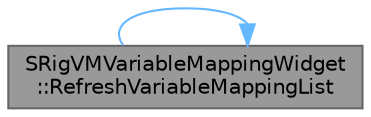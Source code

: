 digraph "SRigVMVariableMappingWidget::RefreshVariableMappingList"
{
 // INTERACTIVE_SVG=YES
 // LATEX_PDF_SIZE
  bgcolor="transparent";
  edge [fontname=Helvetica,fontsize=10,labelfontname=Helvetica,labelfontsize=10];
  node [fontname=Helvetica,fontsize=10,shape=box,height=0.2,width=0.4];
  rankdir="LR";
  Node1 [id="Node000001",label="SRigVMVariableMappingWidget\l::RefreshVariableMappingList",height=0.2,width=0.4,color="gray40", fillcolor="grey60", style="filled", fontcolor="black",tooltip="Handler for the delete of retarget source."];
  Node1 -> Node1 [id="edge1_Node000001_Node000001",color="steelblue1",style="solid",tooltip=" "];
}
